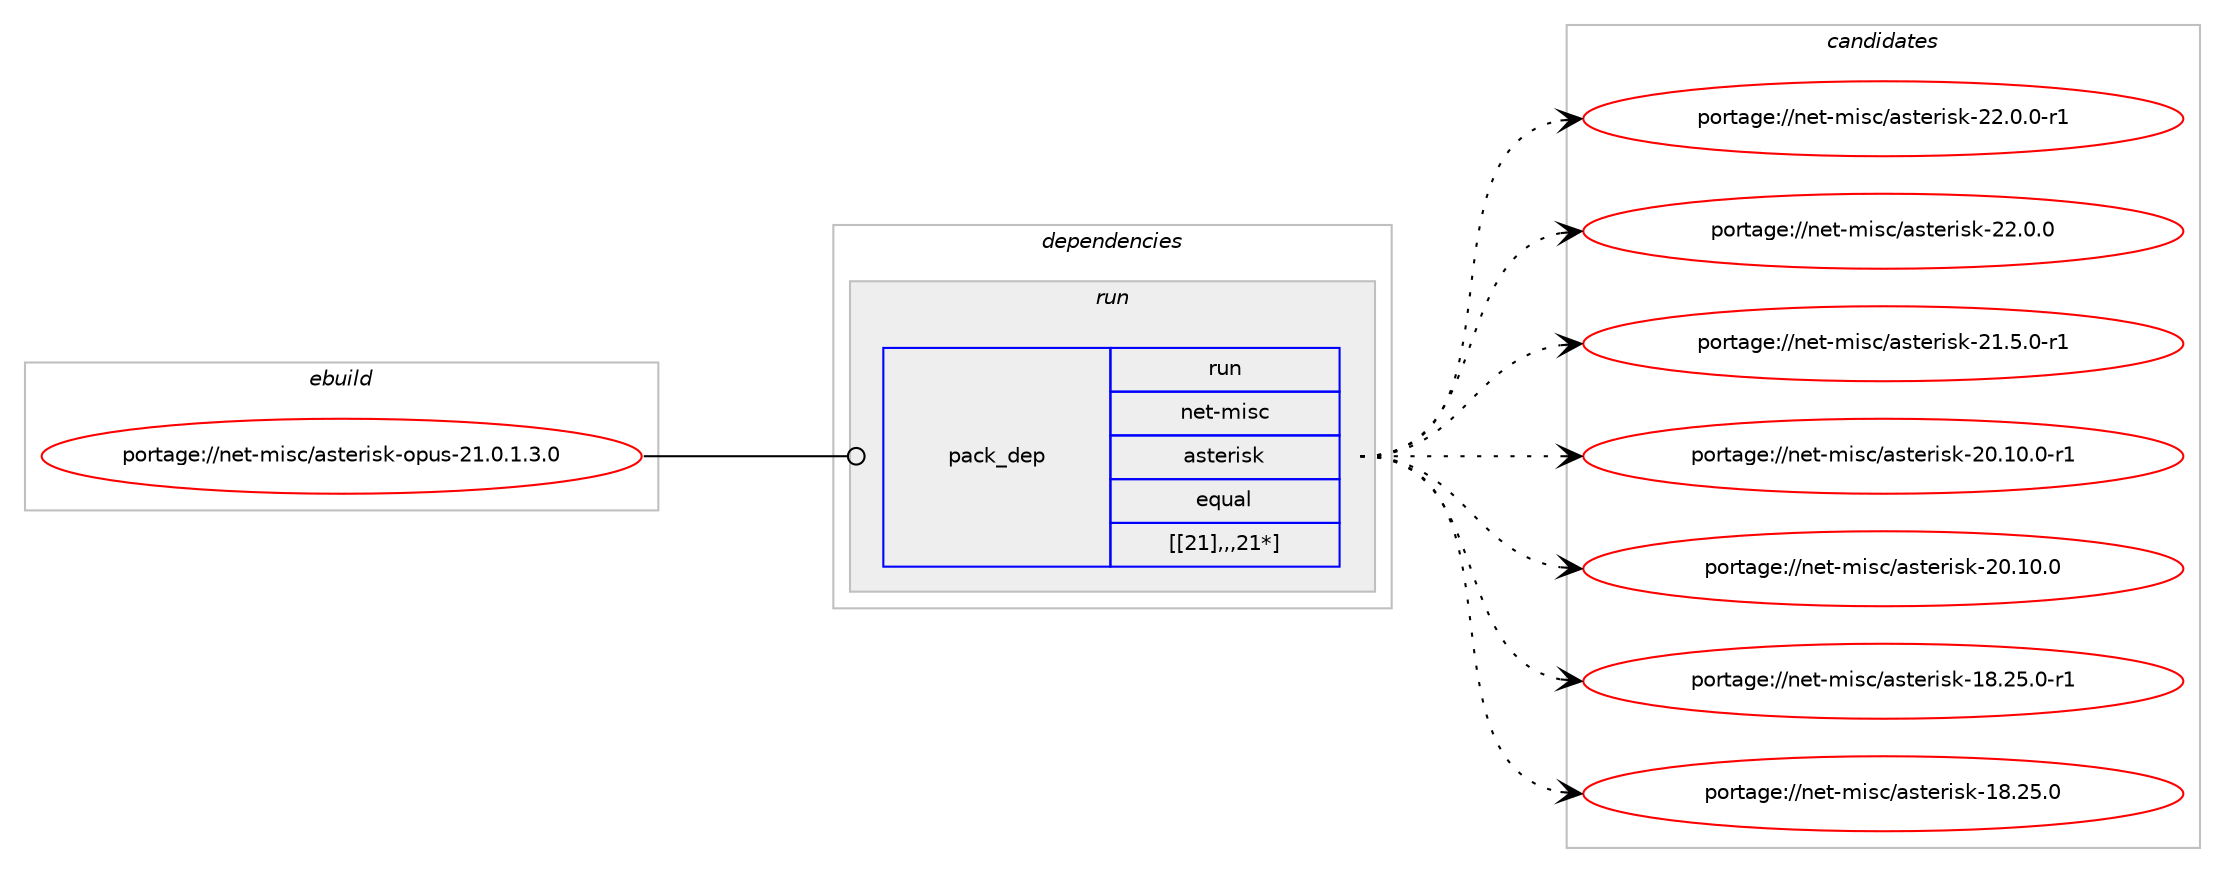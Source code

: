 digraph prolog {

# *************
# Graph options
# *************

newrank=true;
concentrate=true;
compound=true;
graph [rankdir=LR,fontname=Helvetica,fontsize=10,ranksep=1.5];#, ranksep=2.5, nodesep=0.2];
edge  [arrowhead=vee];
node  [fontname=Helvetica,fontsize=10];

# **********
# The ebuild
# **********

subgraph cluster_leftcol {
color=gray;
label=<<i>ebuild</i>>;
id [label="portage://net-misc/asterisk-opus-21.0.1.3.0", color=red, width=4, href="../net-misc/asterisk-opus-21.0.1.3.0.svg"];
}

# ****************
# The dependencies
# ****************

subgraph cluster_midcol {
color=gray;
label=<<i>dependencies</i>>;
subgraph cluster_compile {
fillcolor="#eeeeee";
style=filled;
label=<<i>compile</i>>;
}
subgraph cluster_compileandrun {
fillcolor="#eeeeee";
style=filled;
label=<<i>compile and run</i>>;
}
subgraph cluster_run {
fillcolor="#eeeeee";
style=filled;
label=<<i>run</i>>;
subgraph pack283461 {
dependency388469 [label=<<TABLE BORDER="0" CELLBORDER="1" CELLSPACING="0" CELLPADDING="4" WIDTH="220"><TR><TD ROWSPAN="6" CELLPADDING="30">pack_dep</TD></TR><TR><TD WIDTH="110">run</TD></TR><TR><TD>net-misc</TD></TR><TR><TD>asterisk</TD></TR><TR><TD>equal</TD></TR><TR><TD>[[21],,,21*]</TD></TR></TABLE>>, shape=none, color=blue];
}
id:e -> dependency388469:w [weight=20,style="solid",arrowhead="odot"];
}
}

# **************
# The candidates
# **************

subgraph cluster_choices {
rank=same;
color=gray;
label=<<i>candidates</i>>;

subgraph choice282623 {
color=black;
nodesep=1;
choice11010111645109105115994797115116101114105115107455050464846484511449 [label="portage://net-misc/asterisk-22.0.0-r1", color=red, width=4,href="../net-misc/asterisk-22.0.0-r1.svg"];
choice1101011164510910511599479711511610111410511510745505046484648 [label="portage://net-misc/asterisk-22.0.0", color=red, width=4,href="../net-misc/asterisk-22.0.0.svg"];
choice11010111645109105115994797115116101114105115107455049465346484511449 [label="portage://net-misc/asterisk-21.5.0-r1", color=red, width=4,href="../net-misc/asterisk-21.5.0-r1.svg"];
choice1101011164510910511599479711511610111410511510745504846494846484511449 [label="portage://net-misc/asterisk-20.10.0-r1", color=red, width=4,href="../net-misc/asterisk-20.10.0-r1.svg"];
choice110101116451091051159947971151161011141051151074550484649484648 [label="portage://net-misc/asterisk-20.10.0", color=red, width=4,href="../net-misc/asterisk-20.10.0.svg"];
choice1101011164510910511599479711511610111410511510745495646505346484511449 [label="portage://net-misc/asterisk-18.25.0-r1", color=red, width=4,href="../net-misc/asterisk-18.25.0-r1.svg"];
choice110101116451091051159947971151161011141051151074549564650534648 [label="portage://net-misc/asterisk-18.25.0", color=red, width=4,href="../net-misc/asterisk-18.25.0.svg"];
dependency388469:e -> choice11010111645109105115994797115116101114105115107455050464846484511449:w [style=dotted,weight="100"];
dependency388469:e -> choice1101011164510910511599479711511610111410511510745505046484648:w [style=dotted,weight="100"];
dependency388469:e -> choice11010111645109105115994797115116101114105115107455049465346484511449:w [style=dotted,weight="100"];
dependency388469:e -> choice1101011164510910511599479711511610111410511510745504846494846484511449:w [style=dotted,weight="100"];
dependency388469:e -> choice110101116451091051159947971151161011141051151074550484649484648:w [style=dotted,weight="100"];
dependency388469:e -> choice1101011164510910511599479711511610111410511510745495646505346484511449:w [style=dotted,weight="100"];
dependency388469:e -> choice110101116451091051159947971151161011141051151074549564650534648:w [style=dotted,weight="100"];
}
}

}
